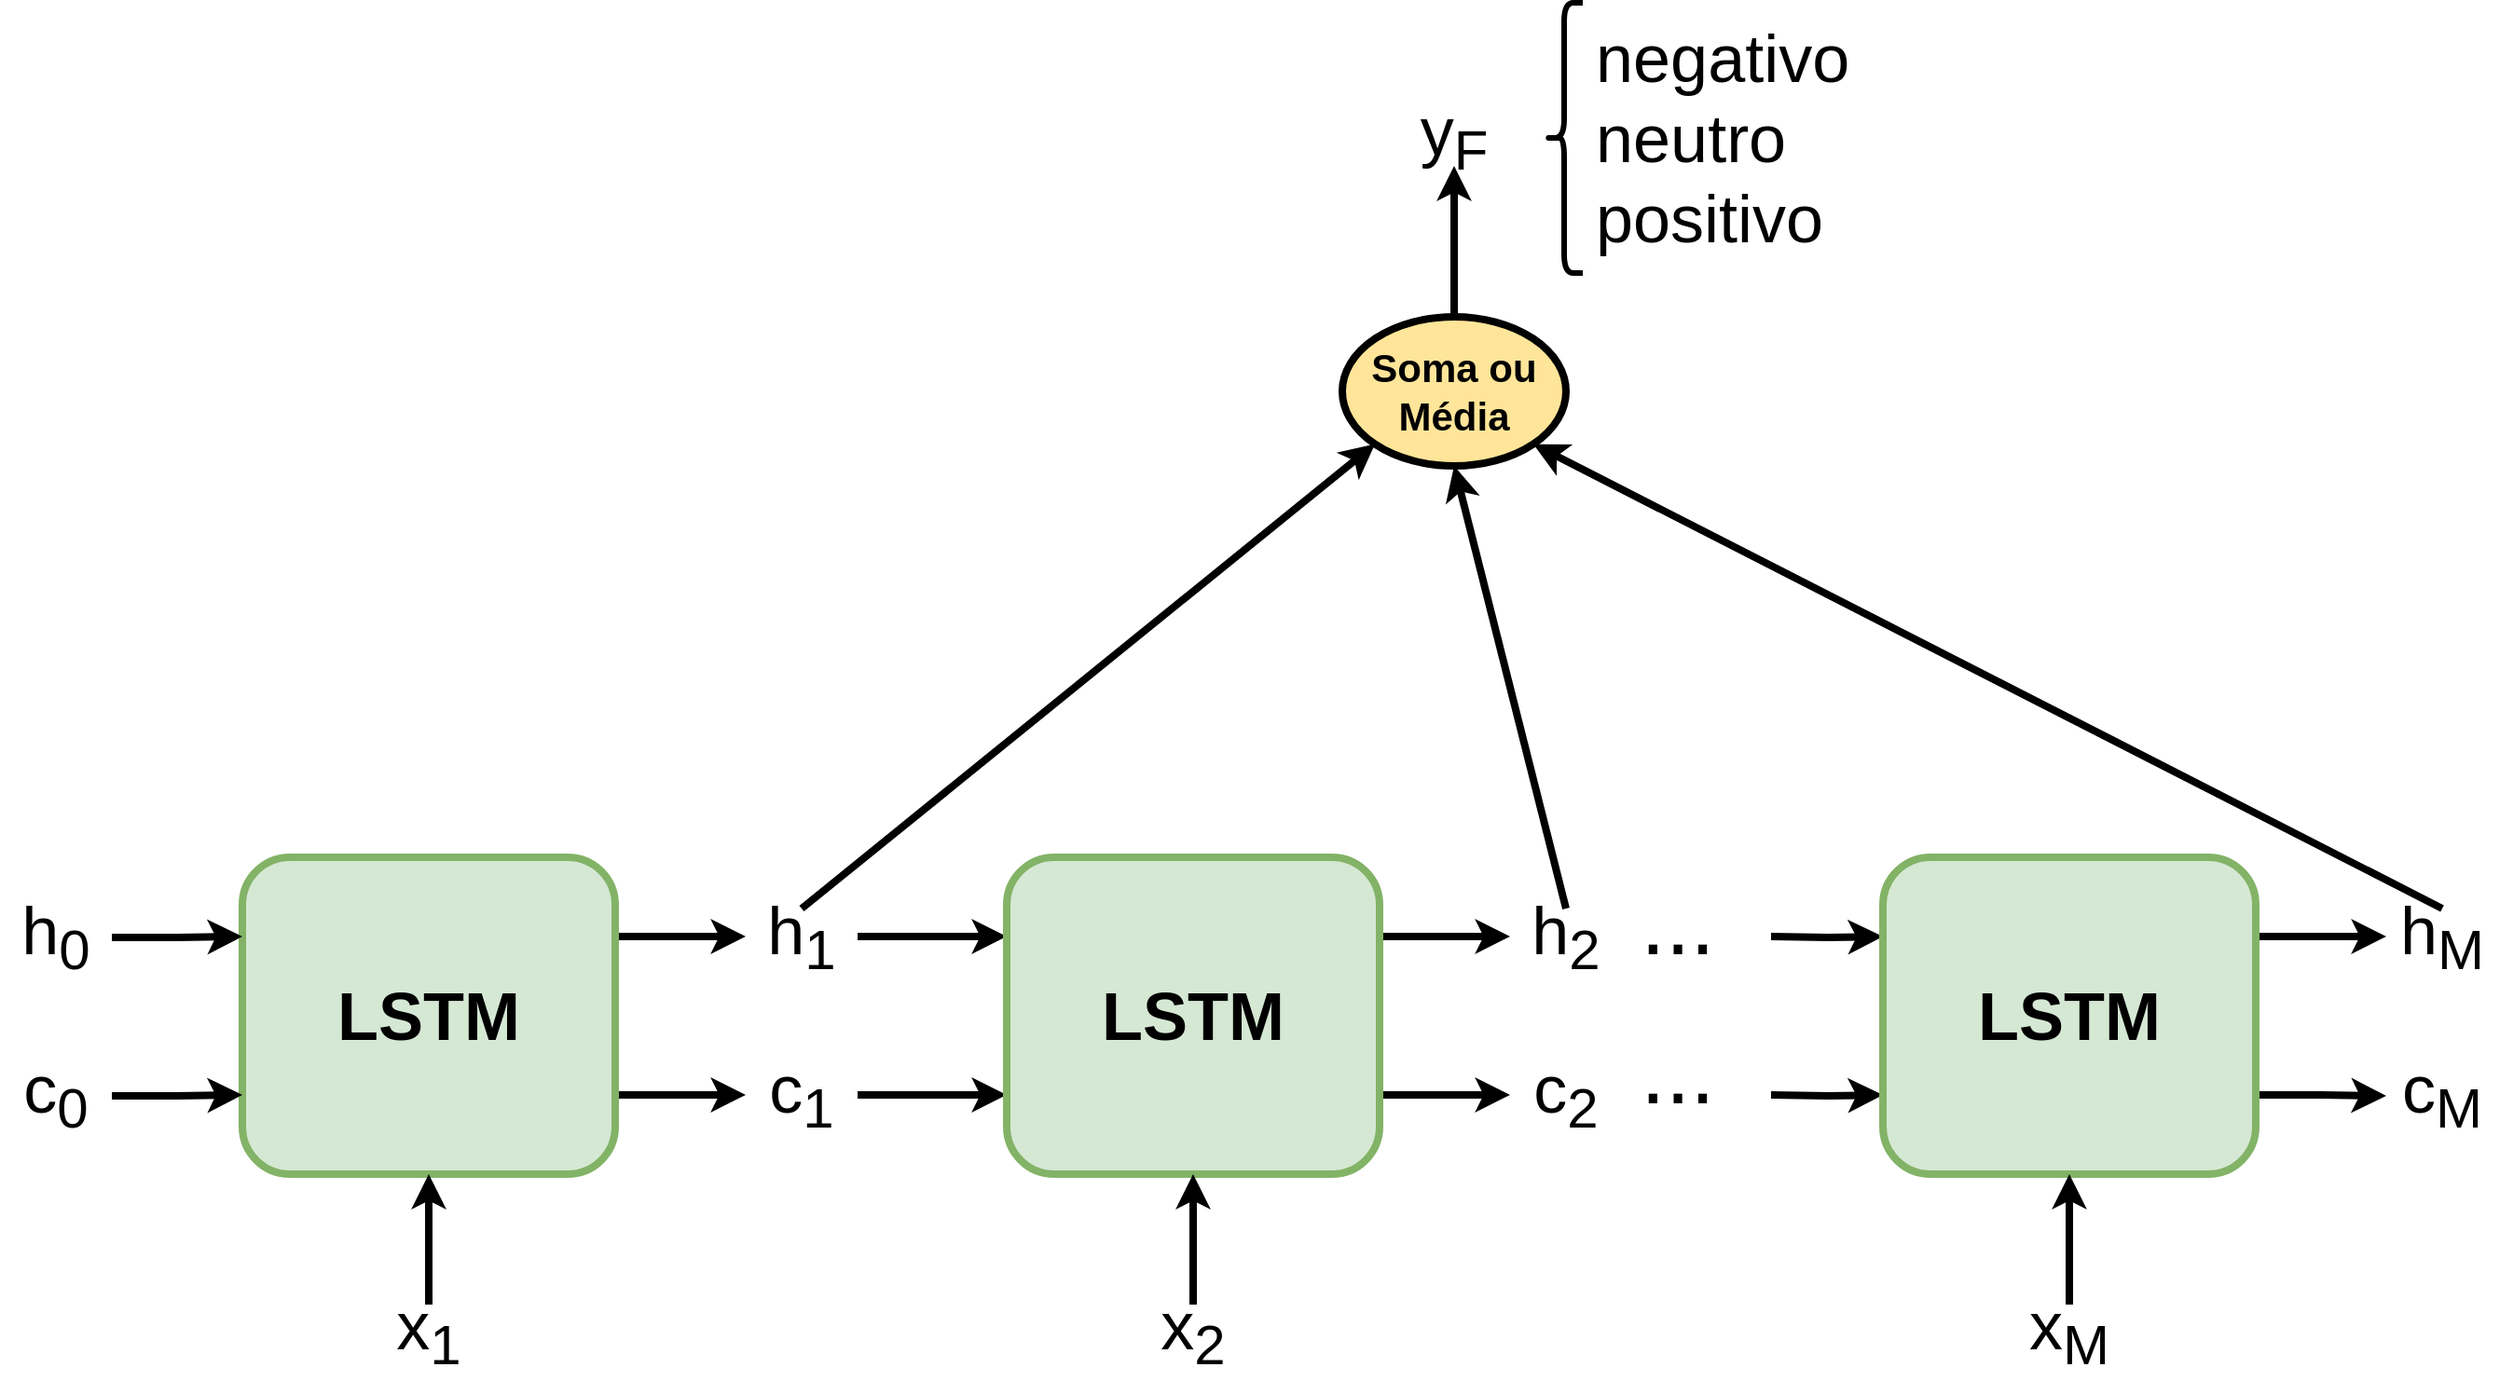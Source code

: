 <mxfile version="24.2.5" type="github">
  <diagram name="Page-1" id="oraBLW6zk9mcWWjab241">
    <mxGraphModel dx="1042" dy="1713" grid="1" gridSize="10" guides="1" tooltips="1" connect="1" arrows="1" fold="1" page="1" pageScale="1" pageWidth="850" pageHeight="1100" math="0" shadow="0">
      <root>
        <mxCell id="0" />
        <mxCell id="1" parent="0" />
        <mxCell id="lWEp99nJUBjdknR6wof6-1" style="edgeStyle=orthogonalEdgeStyle;rounded=0;orthogonalLoop=1;jettySize=auto;html=1;exitX=1;exitY=0.25;exitDx=0;exitDy=0;strokeWidth=4;" parent="1" source="lWEp99nJUBjdknR6wof6-4" target="lWEp99nJUBjdknR6wof6-14" edge="1">
          <mxGeometry relative="1" as="geometry" />
        </mxCell>
        <mxCell id="lWEp99nJUBjdknR6wof6-2" style="edgeStyle=orthogonalEdgeStyle;rounded=0;orthogonalLoop=1;jettySize=auto;html=1;exitX=1;exitY=0.75;exitDx=0;exitDy=0;strokeWidth=4;" parent="1" source="lWEp99nJUBjdknR6wof6-4" target="lWEp99nJUBjdknR6wof6-12" edge="1">
          <mxGeometry relative="1" as="geometry" />
        </mxCell>
        <mxCell id="lWEp99nJUBjdknR6wof6-4" value="LSTM" style="rounded=1;whiteSpace=wrap;html=1;fillColor=#d5e8d4;strokeColor=#82b366;strokeWidth=4;fontSize=36;fontStyle=1" parent="1" vertex="1">
          <mxGeometry x="190" y="70" width="200" height="170" as="geometry" />
        </mxCell>
        <mxCell id="lWEp99nJUBjdknR6wof6-5" style="edgeStyle=orthogonalEdgeStyle;rounded=0;orthogonalLoop=1;jettySize=auto;html=1;entryX=0;entryY=0.75;entryDx=0;entryDy=0;strokeWidth=4;" parent="1" source="lWEp99nJUBjdknR6wof6-6" target="lWEp99nJUBjdknR6wof6-4" edge="1">
          <mxGeometry relative="1" as="geometry" />
        </mxCell>
        <mxCell id="lWEp99nJUBjdknR6wof6-6" value="c&lt;sub&gt;0&lt;/sub&gt;" style="text;html=1;align=center;verticalAlign=middle;whiteSpace=wrap;rounded=0;fontSize=36;" parent="1" vertex="1">
          <mxGeometry x="60" y="183" width="60" height="30" as="geometry" />
        </mxCell>
        <mxCell id="lWEp99nJUBjdknR6wof6-7" style="edgeStyle=orthogonalEdgeStyle;rounded=0;orthogonalLoop=1;jettySize=auto;html=1;entryX=0;entryY=0.25;entryDx=0;entryDy=0;strokeWidth=4;" parent="1" source="lWEp99nJUBjdknR6wof6-8" target="lWEp99nJUBjdknR6wof6-4" edge="1">
          <mxGeometry relative="1" as="geometry" />
        </mxCell>
        <mxCell id="lWEp99nJUBjdknR6wof6-8" value="h&lt;sub&gt;0&lt;/sub&gt;" style="text;html=1;align=center;verticalAlign=middle;whiteSpace=wrap;rounded=0;fontSize=36;" parent="1" vertex="1">
          <mxGeometry x="60" y="98" width="60" height="30" as="geometry" />
        </mxCell>
        <mxCell id="lWEp99nJUBjdknR6wof6-9" style="edgeStyle=orthogonalEdgeStyle;rounded=0;orthogonalLoop=1;jettySize=auto;html=1;entryX=0.5;entryY=1;entryDx=0;entryDy=0;strokeWidth=4;" parent="1" source="lWEp99nJUBjdknR6wof6-10" target="lWEp99nJUBjdknR6wof6-4" edge="1">
          <mxGeometry relative="1" as="geometry" />
        </mxCell>
        <mxCell id="lWEp99nJUBjdknR6wof6-10" value="x&lt;sub&gt;1&lt;/sub&gt;" style="text;html=1;align=center;verticalAlign=middle;whiteSpace=wrap;rounded=0;fontSize=36;strokeWidth=3;" parent="1" vertex="1">
          <mxGeometry x="260" y="310" width="60" height="30" as="geometry" />
        </mxCell>
        <mxCell id="lWEp99nJUBjdknR6wof6-11" style="edgeStyle=orthogonalEdgeStyle;rounded=0;orthogonalLoop=1;jettySize=auto;html=1;exitX=1;exitY=0.5;exitDx=0;exitDy=0;entryX=0;entryY=0.75;entryDx=0;entryDy=0;strokeWidth=4;" parent="1" source="lWEp99nJUBjdknR6wof6-12" target="lWEp99nJUBjdknR6wof6-18" edge="1">
          <mxGeometry relative="1" as="geometry" />
        </mxCell>
        <mxCell id="lWEp99nJUBjdknR6wof6-12" value="c&lt;sub&gt;1&lt;/sub&gt;" style="text;html=1;align=center;verticalAlign=middle;whiteSpace=wrap;rounded=0;fontSize=36;" parent="1" vertex="1">
          <mxGeometry x="460" y="182.5" width="60" height="30" as="geometry" />
        </mxCell>
        <mxCell id="lWEp99nJUBjdknR6wof6-13" style="edgeStyle=orthogonalEdgeStyle;rounded=0;orthogonalLoop=1;jettySize=auto;html=1;exitX=1;exitY=0.5;exitDx=0;exitDy=0;entryX=0;entryY=0.25;entryDx=0;entryDy=0;strokeWidth=4;" parent="1" source="lWEp99nJUBjdknR6wof6-14" target="lWEp99nJUBjdknR6wof6-18" edge="1">
          <mxGeometry relative="1" as="geometry" />
        </mxCell>
        <mxCell id="lWEp99nJUBjdknR6wof6-14" value="h&lt;sub&gt;1&lt;/sub&gt;" style="text;html=1;align=center;verticalAlign=middle;whiteSpace=wrap;rounded=0;fontSize=36;" parent="1" vertex="1">
          <mxGeometry x="460" y="97.5" width="60" height="30" as="geometry" />
        </mxCell>
        <mxCell id="lWEp99nJUBjdknR6wof6-15" style="edgeStyle=orthogonalEdgeStyle;rounded=0;orthogonalLoop=1;jettySize=auto;html=1;exitX=1;exitY=0.25;exitDx=0;exitDy=0;strokeWidth=4;" parent="1" source="lWEp99nJUBjdknR6wof6-18" target="lWEp99nJUBjdknR6wof6-24" edge="1">
          <mxGeometry relative="1" as="geometry" />
        </mxCell>
        <mxCell id="lWEp99nJUBjdknR6wof6-16" style="edgeStyle=orthogonalEdgeStyle;rounded=0;orthogonalLoop=1;jettySize=auto;html=1;exitX=1;exitY=0.75;exitDx=0;exitDy=0;strokeWidth=4;" parent="1" source="lWEp99nJUBjdknR6wof6-18" target="lWEp99nJUBjdknR6wof6-22" edge="1">
          <mxGeometry relative="1" as="geometry" />
        </mxCell>
        <mxCell id="lWEp99nJUBjdknR6wof6-18" value="LSTM" style="rounded=1;whiteSpace=wrap;html=1;fillColor=#d5e8d4;strokeColor=#82b366;strokeWidth=4;fontSize=36;fontStyle=1" parent="1" vertex="1">
          <mxGeometry x="600" y="70" width="200" height="170" as="geometry" />
        </mxCell>
        <mxCell id="lWEp99nJUBjdknR6wof6-19" style="edgeStyle=orthogonalEdgeStyle;rounded=0;orthogonalLoop=1;jettySize=auto;html=1;entryX=0.5;entryY=1;entryDx=0;entryDy=0;strokeWidth=4;" parent="1" source="lWEp99nJUBjdknR6wof6-20" target="lWEp99nJUBjdknR6wof6-18" edge="1">
          <mxGeometry relative="1" as="geometry" />
        </mxCell>
        <mxCell id="lWEp99nJUBjdknR6wof6-20" value="x&lt;sub&gt;2&lt;/sub&gt;" style="text;html=1;align=center;verticalAlign=middle;whiteSpace=wrap;rounded=0;fontSize=36;strokeWidth=3;" parent="1" vertex="1">
          <mxGeometry x="670" y="310" width="60" height="30" as="geometry" />
        </mxCell>
        <mxCell id="lWEp99nJUBjdknR6wof6-21" style="edgeStyle=orthogonalEdgeStyle;rounded=0;orthogonalLoop=1;jettySize=auto;html=1;exitX=1;exitY=0.5;exitDx=0;exitDy=0;entryX=0;entryY=0.75;entryDx=0;entryDy=0;strokeWidth=4;" parent="1" target="lWEp99nJUBjdknR6wof6-28" edge="1">
          <mxGeometry relative="1" as="geometry">
            <mxPoint x="1010" y="197.5" as="sourcePoint" />
          </mxGeometry>
        </mxCell>
        <mxCell id="lWEp99nJUBjdknR6wof6-22" value="c&lt;sub&gt;2&lt;/sub&gt;" style="text;html=1;align=center;verticalAlign=middle;whiteSpace=wrap;rounded=0;fontSize=36;" parent="1" vertex="1">
          <mxGeometry x="870" y="182.5" width="60" height="30" as="geometry" />
        </mxCell>
        <mxCell id="lWEp99nJUBjdknR6wof6-23" style="edgeStyle=orthogonalEdgeStyle;rounded=0;orthogonalLoop=1;jettySize=auto;html=1;exitX=1;exitY=0.5;exitDx=0;exitDy=0;entryX=0;entryY=0.25;entryDx=0;entryDy=0;strokeWidth=4;" parent="1" target="lWEp99nJUBjdknR6wof6-28" edge="1">
          <mxGeometry relative="1" as="geometry">
            <mxPoint x="1010" y="112.5" as="sourcePoint" />
          </mxGeometry>
        </mxCell>
        <mxCell id="lWEp99nJUBjdknR6wof6-24" value="h&lt;sub&gt;2&lt;/sub&gt;" style="text;html=1;align=center;verticalAlign=middle;whiteSpace=wrap;rounded=0;fontSize=36;" parent="1" vertex="1">
          <mxGeometry x="870" y="97.5" width="60" height="30" as="geometry" />
        </mxCell>
        <mxCell id="lWEp99nJUBjdknR6wof6-26" style="edgeStyle=orthogonalEdgeStyle;rounded=0;orthogonalLoop=1;jettySize=auto;html=1;exitX=1;exitY=0.25;exitDx=0;exitDy=0;strokeWidth=4;" parent="1" source="lWEp99nJUBjdknR6wof6-28" target="lWEp99nJUBjdknR6wof6-32" edge="1">
          <mxGeometry relative="1" as="geometry" />
        </mxCell>
        <mxCell id="lWEp99nJUBjdknR6wof6-27" style="edgeStyle=orthogonalEdgeStyle;rounded=0;orthogonalLoop=1;jettySize=auto;html=1;exitX=1;exitY=0.75;exitDx=0;exitDy=0;strokeWidth=4;" parent="1" source="lWEp99nJUBjdknR6wof6-28" target="lWEp99nJUBjdknR6wof6-33" edge="1">
          <mxGeometry relative="1" as="geometry">
            <mxPoint x="1340" y="197.5" as="targetPoint" />
          </mxGeometry>
        </mxCell>
        <mxCell id="lWEp99nJUBjdknR6wof6-28" value="LSTM" style="rounded=1;whiteSpace=wrap;html=1;fillColor=#d5e8d4;strokeColor=#82b366;strokeWidth=4;fontSize=36;fontStyle=1" parent="1" vertex="1">
          <mxGeometry x="1070" y="70" width="200" height="170" as="geometry" />
        </mxCell>
        <mxCell id="lWEp99nJUBjdknR6wof6-30" style="edgeStyle=orthogonalEdgeStyle;rounded=0;orthogonalLoop=1;jettySize=auto;html=1;entryX=0.5;entryY=1;entryDx=0;entryDy=0;strokeWidth=4;" parent="1" source="lWEp99nJUBjdknR6wof6-31" target="lWEp99nJUBjdknR6wof6-28" edge="1">
          <mxGeometry relative="1" as="geometry" />
        </mxCell>
        <mxCell id="lWEp99nJUBjdknR6wof6-31" value="x&lt;sub&gt;M&lt;/sub&gt;" style="text;html=1;align=center;verticalAlign=middle;whiteSpace=wrap;rounded=0;fontSize=36;strokeWidth=3;" parent="1" vertex="1">
          <mxGeometry x="1140" y="310" width="60" height="30" as="geometry" />
        </mxCell>
        <mxCell id="lWEp99nJUBjdknR6wof6-32" value="h&lt;sub&gt;M&lt;/sub&gt;" style="text;html=1;align=center;verticalAlign=middle;whiteSpace=wrap;rounded=0;fontSize=36;" parent="1" vertex="1">
          <mxGeometry x="1340" y="97.5" width="60" height="30" as="geometry" />
        </mxCell>
        <mxCell id="lWEp99nJUBjdknR6wof6-33" value="c&lt;sub&gt;M&lt;/sub&gt;" style="text;html=1;align=center;verticalAlign=middle;whiteSpace=wrap;rounded=0;fontSize=36;" parent="1" vertex="1">
          <mxGeometry x="1340" y="183" width="60" height="30" as="geometry" />
        </mxCell>
        <mxCell id="lWEp99nJUBjdknR6wof6-34" value="..." style="text;html=1;align=center;verticalAlign=middle;whiteSpace=wrap;rounded=0;fontSize=48;" parent="1" vertex="1">
          <mxGeometry x="930" y="90" width="60" height="30" as="geometry" />
        </mxCell>
        <mxCell id="lWEp99nJUBjdknR6wof6-35" value="..." style="text;html=1;align=center;verticalAlign=middle;whiteSpace=wrap;rounded=0;fontSize=48;" parent="1" vertex="1">
          <mxGeometry x="930" y="170" width="60" height="30" as="geometry" />
        </mxCell>
        <mxCell id="lWEp99nJUBjdknR6wof6-36" value="" style="shape=curlyBracket;whiteSpace=wrap;html=1;rounded=1;labelPosition=left;verticalLabelPosition=middle;align=right;verticalAlign=middle;strokeWidth=3;" parent="1" vertex="1">
          <mxGeometry x="889" y="-388.5" width="20" height="145" as="geometry" />
        </mxCell>
        <mxCell id="lWEp99nJUBjdknR6wof6-37" value="negativo&lt;div style=&quot;font-size: 36px;&quot;&gt;neutro&lt;/div&gt;&lt;div style=&quot;font-size: 36px;&quot;&gt;positivo&lt;/div&gt;" style="text;html=1;align=left;verticalAlign=middle;whiteSpace=wrap;rounded=0;fontSize=36;" parent="1" vertex="1">
          <mxGeometry x="914" y="-331" width="60" height="30" as="geometry" />
        </mxCell>
        <mxCell id="lWEp99nJUBjdknR6wof6-40" value="" style="endArrow=classic;html=1;rounded=0;exitX=0.5;exitY=0;exitDx=0;exitDy=0;entryX=0;entryY=1;entryDx=0;entryDy=0;strokeWidth=4;" parent="1" source="lWEp99nJUBjdknR6wof6-14" target="lWEp99nJUBjdknR6wof6-42" edge="1">
          <mxGeometry width="50" height="50" relative="1" as="geometry">
            <mxPoint x="290" y="-30" as="sourcePoint" />
            <mxPoint x="785" y="-160" as="targetPoint" />
          </mxGeometry>
        </mxCell>
        <mxCell id="lWEp99nJUBjdknR6wof6-41" style="edgeStyle=orthogonalEdgeStyle;rounded=0;orthogonalLoop=1;jettySize=auto;html=1;strokeWidth=4;" parent="1" source="lWEp99nJUBjdknR6wof6-42" target="lWEp99nJUBjdknR6wof6-45" edge="1">
          <mxGeometry relative="1" as="geometry" />
        </mxCell>
        <mxCell id="lWEp99nJUBjdknR6wof6-42" value="Soma ou&lt;div style=&quot;font-size: 21px;&quot;&gt;Média&lt;/div&gt;" style="ellipse;whiteSpace=wrap;html=1;strokeWidth=4;fontSize=21;fontStyle=1;fillColor=#FFE599;" parent="1" vertex="1">
          <mxGeometry x="780" y="-220" width="120" height="80" as="geometry" />
        </mxCell>
        <mxCell id="lWEp99nJUBjdknR6wof6-43" value="" style="endArrow=classic;html=1;rounded=0;exitX=0.5;exitY=0;exitDx=0;exitDy=0;entryX=0.5;entryY=1;entryDx=0;entryDy=0;strokeWidth=4;" parent="1" source="lWEp99nJUBjdknR6wof6-24" target="lWEp99nJUBjdknR6wof6-42" edge="1">
          <mxGeometry width="50" height="50" relative="1" as="geometry">
            <mxPoint x="700" y="-30" as="sourcePoint" />
            <mxPoint x="795" y="-150" as="targetPoint" />
          </mxGeometry>
        </mxCell>
        <mxCell id="lWEp99nJUBjdknR6wof6-44" value="" style="endArrow=classic;html=1;rounded=0;exitX=0.5;exitY=0;exitDx=0;exitDy=0;entryX=1;entryY=1;entryDx=0;entryDy=0;strokeWidth=4;" parent="1" source="lWEp99nJUBjdknR6wof6-32" target="lWEp99nJUBjdknR6wof6-42" edge="1">
          <mxGeometry width="50" height="50" relative="1" as="geometry">
            <mxPoint x="1170" y="-30" as="sourcePoint" />
            <mxPoint x="805" y="-140" as="targetPoint" />
          </mxGeometry>
        </mxCell>
        <mxCell id="lWEp99nJUBjdknR6wof6-45" value="y&lt;sub&gt;F&lt;/sub&gt;" style="text;html=1;align=center;verticalAlign=middle;whiteSpace=wrap;rounded=0;fontSize=36;" parent="1" vertex="1">
          <mxGeometry x="810" y="-331" width="60" height="30" as="geometry" />
        </mxCell>
      </root>
    </mxGraphModel>
  </diagram>
</mxfile>
